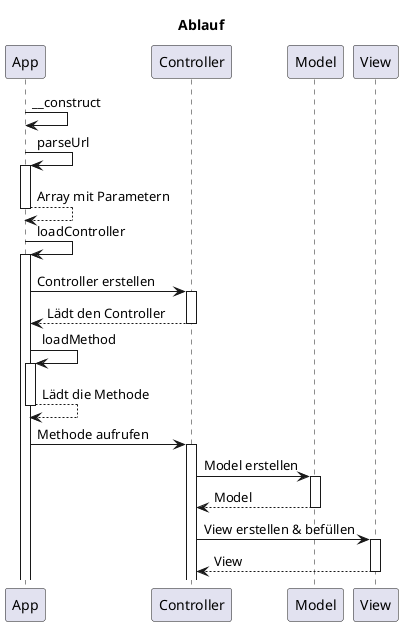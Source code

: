@startuml "Ablauf"
title "Ablauf"

participant App
participant Controller
participant Model
participant View

App -> App : __construct

App -> App ++ : parseUrl
return Array mit Parametern

App -> App ++ : loadController
    App -> Controller : Controller erstellen
    activate Controller
return Lädt den Controller

App -> App ++ : loadMethod
return Lädt die Methode

App -> Controller ++ : Methode aufrufen
    Controller -> Model ++ : Model erstellen
    return Model
    Controller -> View ++ : View erstellen & befüllen
    return View

@enduml
